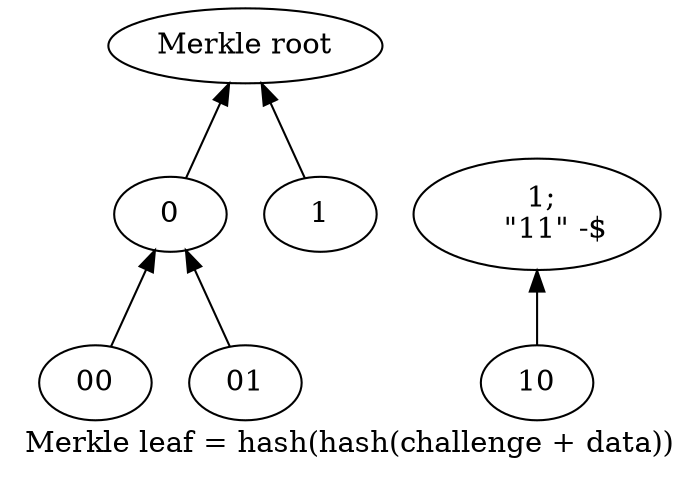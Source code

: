 




digraph G {
    label="Merkle leaf = hash(hash(challenge + data))"

    rankdir = BT;

    "00" -> 0;
    "01" -> 0;
    "10" ->< 1;
    "11" -$> 1;
    0 -> "Merkle root"
    1 -> "Merkle root"
}
